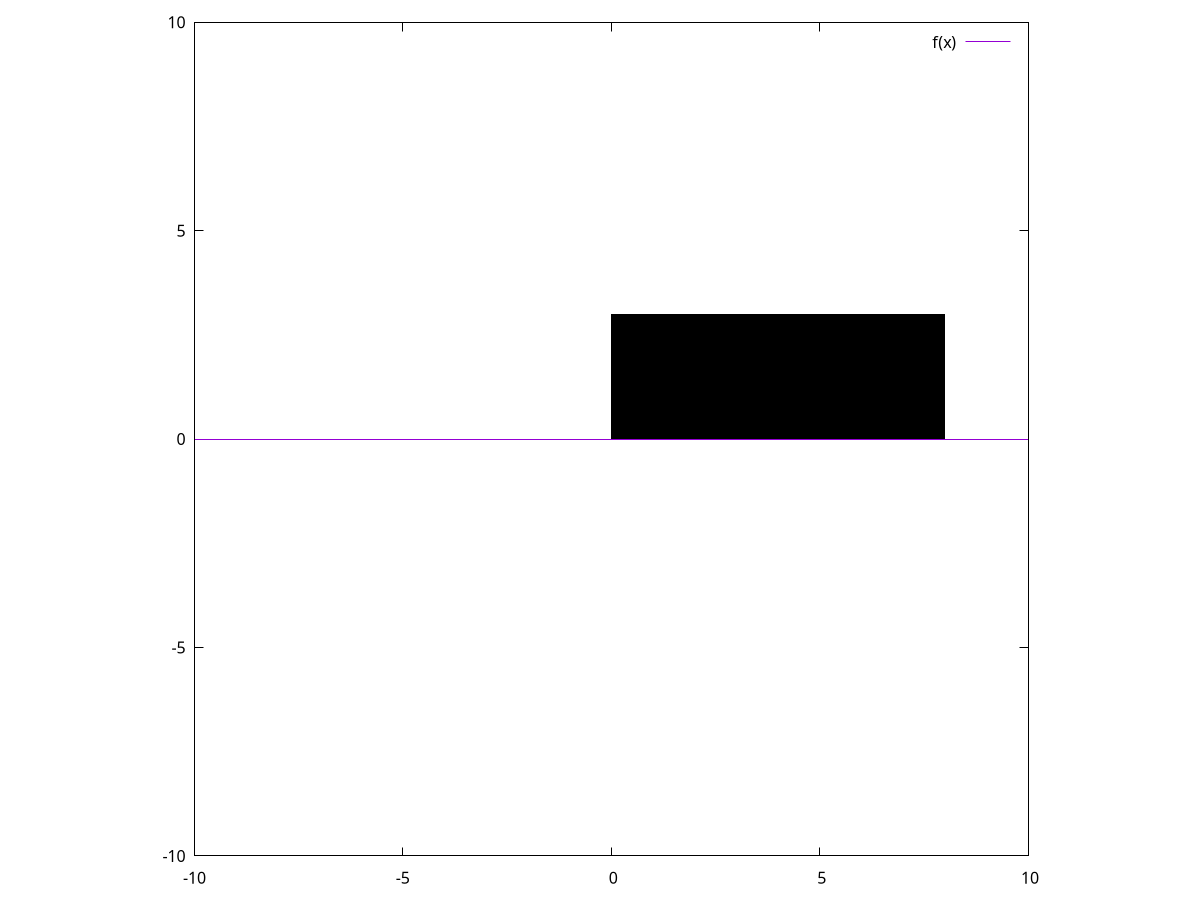 set xrange [-10:10]
set yrange [-10:10]
set size square
set object 1 rectangle from 0,0 to 8,3 fillcolor rgb "black" lw 1
f(x) = 0
plot f(x)
